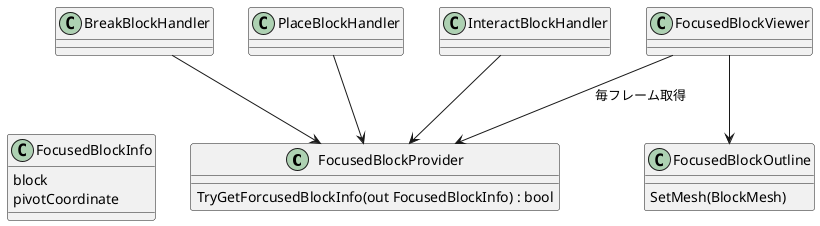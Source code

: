 @startuml

together {
    class FocusedBlockProvider  {
        TryGetForcusedBlockInfo(out FocusedBlockInfo) : bool
    }

    class FocusedBlockInfo {
        block
        pivotCoordinate
    }
}

together {
    class FocusedBlockViewer {

    }

    class FocusedBlockOutline {
        SetMesh(BlockMesh)
    }
}

class BreakBlockHandler {

}

class PlaceBlockHandler {

}

class InteractBlockHandler {

}

FocusedBlockViewer --> FocusedBlockProvider : 毎フレーム取得
FocusedBlockViewer --> FocusedBlockOutline

BreakBlockHandler --> FocusedBlockProvider
PlaceBlockHandler --> FocusedBlockProvider
InteractBlockHandler --> FocusedBlockProvider


@enduml